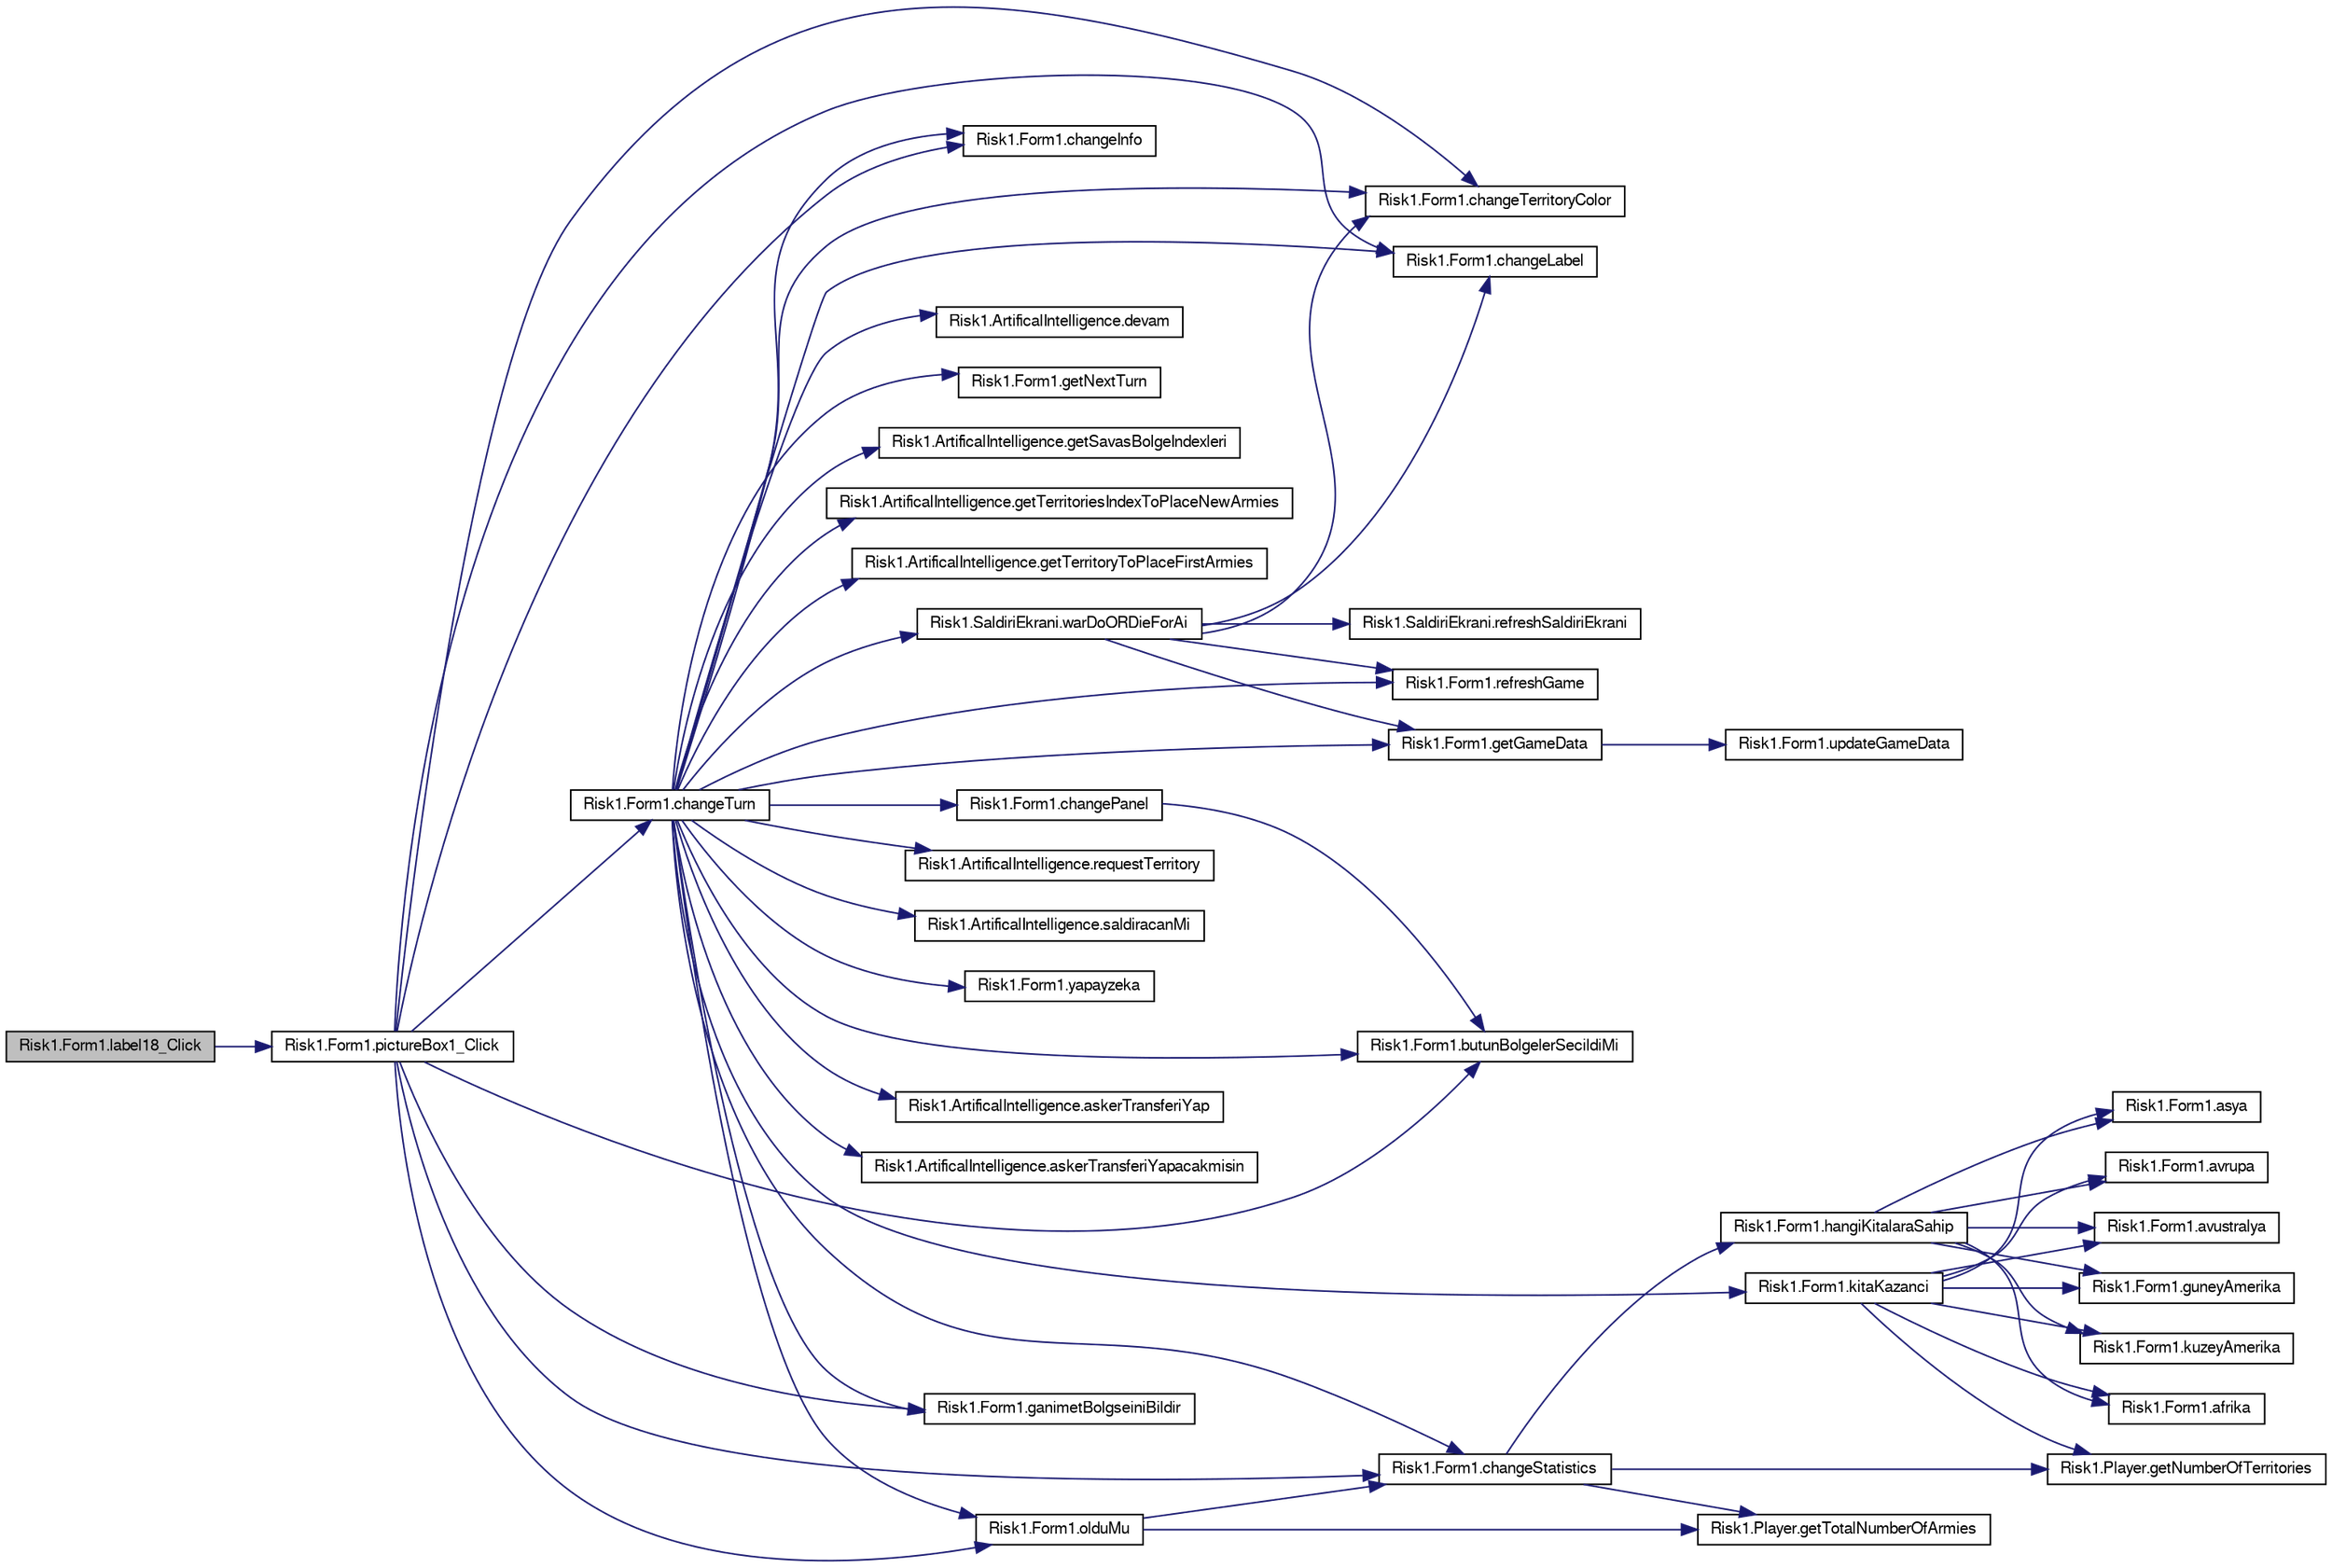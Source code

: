 digraph G
{
  bgcolor="transparent";
  edge [fontname="FreeSans",fontsize="10",labelfontname="FreeSans",labelfontsize="10"];
  node [fontname="FreeSans",fontsize="10",shape=record];
  rankdir="LR";
  Node1 [label="Risk1.Form1.label18_Click",height=0.2,width=0.4,color="black", fillcolor="grey75", style="filled" fontcolor="black"];
  Node1 -> Node2 [color="midnightblue",fontsize="10",style="solid",fontname="FreeSans"];
  Node2 [label="Risk1.Form1.pictureBox1_Click",height=0.2,width=0.4,color="black",URL="$classRisk1_1_1Form1.html#aefee05c8e80333207f348827ebd415df"];
  Node2 -> Node3 [color="midnightblue",fontsize="10",style="solid",fontname="FreeSans"];
  Node3 [label="Risk1.Form1.butunBolgelerSecildiMi",height=0.2,width=0.4,color="black",URL="$classRisk1_1_1Form1.html#aebf7a05b683ba17d5476d3a25697899d"];
  Node2 -> Node4 [color="midnightblue",fontsize="10",style="solid",fontname="FreeSans"];
  Node4 [label="Risk1.Form1.changeTerritoryColor",height=0.2,width=0.4,color="black",URL="$classRisk1_1_1Form1.html#aa203bf2cf556808029aa90fd2d6eb6e2"];
  Node2 -> Node5 [color="midnightblue",fontsize="10",style="solid",fontname="FreeSans"];
  Node5 [label="Risk1.Form1.changeInfo",height=0.2,width=0.4,color="black",URL="$classRisk1_1_1Form1.html#ab157731e0ce80c2de176f40344e48f3c"];
  Node2 -> Node6 [color="midnightblue",fontsize="10",style="solid",fontname="FreeSans"];
  Node6 [label="Risk1.Form1.changeTurn",height=0.2,width=0.4,color="black",URL="$classRisk1_1_1Form1.html#a018eea4103c89dab9ab61df7f8dd2e78"];
  Node6 -> Node7 [color="midnightblue",fontsize="10",style="solid",fontname="FreeSans"];
  Node7 [label="Risk1.ArtificalIntelligence.askerTransferiYap",height=0.2,width=0.4,color="black",URL="$classRisk1_1_1ArtificalIntelligence.html#aedf56a4b3a40f4d3e205698feb5d9cce"];
  Node6 -> Node8 [color="midnightblue",fontsize="10",style="solid",fontname="FreeSans"];
  Node8 [label="Risk1.ArtificalIntelligence.askerTransferiYapacakmisin",height=0.2,width=0.4,color="black",URL="$classRisk1_1_1ArtificalIntelligence.html#a0057340c0c30a7bb5160cc63cc3f22c7"];
  Node6 -> Node3 [color="midnightblue",fontsize="10",style="solid",fontname="FreeSans"];
  Node6 -> Node5 [color="midnightblue",fontsize="10",style="solid",fontname="FreeSans"];
  Node6 -> Node9 [color="midnightblue",fontsize="10",style="solid",fontname="FreeSans"];
  Node9 [label="Risk1.Form1.changeLabel",height=0.2,width=0.4,color="black",URL="$classRisk1_1_1Form1.html#a3c3980da047bdb83f50586a836375f61"];
  Node6 -> Node10 [color="midnightblue",fontsize="10",style="solid",fontname="FreeSans"];
  Node10 [label="Risk1.Form1.changePanel",height=0.2,width=0.4,color="black",URL="$classRisk1_1_1Form1.html#ab67166153c5c0244b55e82bcd6025660"];
  Node10 -> Node3 [color="midnightblue",fontsize="10",style="solid",fontname="FreeSans"];
  Node6 -> Node11 [color="midnightblue",fontsize="10",style="solid",fontname="FreeSans"];
  Node11 [label="Risk1.Form1.changeStatistics",height=0.2,width=0.4,color="black",URL="$classRisk1_1_1Form1.html#a231cf34d18e80a780b2b00f84f2f7da6"];
  Node11 -> Node12 [color="midnightblue",fontsize="10",style="solid",fontname="FreeSans"];
  Node12 [label="Risk1.Player.getNumberOfTerritories",height=0.2,width=0.4,color="black",URL="$classRisk1_1_1Player.html#a260cff01d1750dad6988aee12fb1ab52",tooltip="Oyuncunun toplam bölge sayısını döndürür."];
  Node11 -> Node13 [color="midnightblue",fontsize="10",style="solid",fontname="FreeSans"];
  Node13 [label="Risk1.Player.getTotalNumberOfArmies",height=0.2,width=0.4,color="black",URL="$classRisk1_1_1Player.html#a77adac00fc3d2b33decfad9cab38a505",tooltip="Oyuncunun toplam asker sayını döndürür."];
  Node11 -> Node14 [color="midnightblue",fontsize="10",style="solid",fontname="FreeSans"];
  Node14 [label="Risk1.Form1.hangiKitalaraSahip",height=0.2,width=0.4,color="black",URL="$classRisk1_1_1Form1.html#aad27c5edc2ea6a98809ac2ef30758d14"];
  Node14 -> Node15 [color="midnightblue",fontsize="10",style="solid",fontname="FreeSans"];
  Node15 [label="Risk1.Form1.afrika",height=0.2,width=0.4,color="black",URL="$classRisk1_1_1Form1.html#a1cbbe42bb3ce0201c8f993f0931ecc25"];
  Node14 -> Node16 [color="midnightblue",fontsize="10",style="solid",fontname="FreeSans"];
  Node16 [label="Risk1.Form1.asya",height=0.2,width=0.4,color="black",URL="$classRisk1_1_1Form1.html#aba2319fc88ba913295d1cbc779b68e56"];
  Node14 -> Node17 [color="midnightblue",fontsize="10",style="solid",fontname="FreeSans"];
  Node17 [label="Risk1.Form1.avrupa",height=0.2,width=0.4,color="black",URL="$classRisk1_1_1Form1.html#af0d9fdf1c1a1dea7b45550bcc3d8317b"];
  Node14 -> Node18 [color="midnightblue",fontsize="10",style="solid",fontname="FreeSans"];
  Node18 [label="Risk1.Form1.avustralya",height=0.2,width=0.4,color="black",URL="$classRisk1_1_1Form1.html#ad41c52a50800dd0ab3e3dd8d059a13d6"];
  Node14 -> Node19 [color="midnightblue",fontsize="10",style="solid",fontname="FreeSans"];
  Node19 [label="Risk1.Form1.guneyAmerika",height=0.2,width=0.4,color="black",URL="$classRisk1_1_1Form1.html#a04a9266d5445e1dd94af4453099262eb"];
  Node14 -> Node20 [color="midnightblue",fontsize="10",style="solid",fontname="FreeSans"];
  Node20 [label="Risk1.Form1.kuzeyAmerika",height=0.2,width=0.4,color="black",URL="$classRisk1_1_1Form1.html#ad61ae971ebb6b290df88f422d03cd553"];
  Node6 -> Node4 [color="midnightblue",fontsize="10",style="solid",fontname="FreeSans"];
  Node6 -> Node21 [color="midnightblue",fontsize="10",style="solid",fontname="FreeSans"];
  Node21 [label="Risk1.ArtificalIntelligence.devam",height=0.2,width=0.4,color="black",URL="$classRisk1_1_1ArtificalIntelligence.html#ab34a4c1580a36bb7cdcc626323c7ed61",tooltip="Kullanıcının hamle yapmaya devam edip etmeyeceğini belirler."];
  Node6 -> Node22 [color="midnightblue",fontsize="10",style="solid",fontname="FreeSans"];
  Node22 [label="Risk1.Form1.ganimetBolgseiniBildir",height=0.2,width=0.4,color="black",URL="$classRisk1_1_1Form1.html#affc40684bf52de63543a96f5ab42d0af"];
  Node6 -> Node23 [color="midnightblue",fontsize="10",style="solid",fontname="FreeSans"];
  Node23 [label="Risk1.Form1.getGameData",height=0.2,width=0.4,color="black",URL="$classRisk1_1_1Form1.html#a306ef5e5bbe40f5aabc6024746838f3d"];
  Node23 -> Node24 [color="midnightblue",fontsize="10",style="solid",fontname="FreeSans"];
  Node24 [label="Risk1.Form1.updateGameData",height=0.2,width=0.4,color="black",URL="$classRisk1_1_1Form1.html#a5f9d0553482c76ed6d4a4454d215a30a"];
  Node6 -> Node25 [color="midnightblue",fontsize="10",style="solid",fontname="FreeSans"];
  Node25 [label="Risk1.Form1.getNextTurn",height=0.2,width=0.4,color="black",URL="$classRisk1_1_1Form1.html#aed2b45d6ea4278fd8b24af8642a5732a"];
  Node6 -> Node26 [color="midnightblue",fontsize="10",style="solid",fontname="FreeSans"];
  Node26 [label="Risk1.ArtificalIntelligence.getSavasBolgeIndexleri",height=0.2,width=0.4,color="black",URL="$classRisk1_1_1ArtificalIntelligence.html#a838561a3aa7b4c9384ec3b39393de9bf",tooltip="Bu metod savaş yapılacak bolgelerin indexlerini belirlemek içindir."];
  Node6 -> Node27 [color="midnightblue",fontsize="10",style="solid",fontname="FreeSans"];
  Node27 [label="Risk1.ArtificalIntelligence.getTerritoriesIndexToPlaceNewArmies",height=0.2,width=0.4,color="black",URL="$classRisk1_1_1ArtificalIntelligence.html#a52220507f86de828310ce3e2caf8440a",tooltip="Oyuncu her turn&#39;de kazandığı yeni askerleri hangi bolgelere yerleştireceğini bu metod sayesinde belir..."];
  Node6 -> Node28 [color="midnightblue",fontsize="10",style="solid",fontname="FreeSans"];
  Node28 [label="Risk1.ArtificalIntelligence.getTerritoryToPlaceFirstArmies",height=0.2,width=0.4,color="black",URL="$classRisk1_1_1ArtificalIntelligence.html#a8edd0bf06ab79b5e29d0f8b9a575ed28",tooltip="İlk başta tüm oyunculara verilen ilk askerler dağıtılırken her oyuncuya tek tek askerlerini nereye ko..."];
  Node6 -> Node29 [color="midnightblue",fontsize="10",style="solid",fontname="FreeSans"];
  Node29 [label="Risk1.Form1.kitaKazanci",height=0.2,width=0.4,color="black",URL="$classRisk1_1_1Form1.html#a34c0581d500cc7314bd2d8a7f29da524"];
  Node29 -> Node15 [color="midnightblue",fontsize="10",style="solid",fontname="FreeSans"];
  Node29 -> Node16 [color="midnightblue",fontsize="10",style="solid",fontname="FreeSans"];
  Node29 -> Node17 [color="midnightblue",fontsize="10",style="solid",fontname="FreeSans"];
  Node29 -> Node18 [color="midnightblue",fontsize="10",style="solid",fontname="FreeSans"];
  Node29 -> Node12 [color="midnightblue",fontsize="10",style="solid",fontname="FreeSans"];
  Node29 -> Node19 [color="midnightblue",fontsize="10",style="solid",fontname="FreeSans"];
  Node29 -> Node20 [color="midnightblue",fontsize="10",style="solid",fontname="FreeSans"];
  Node6 -> Node30 [color="midnightblue",fontsize="10",style="solid",fontname="FreeSans"];
  Node30 [label="Risk1.Form1.olduMu",height=0.2,width=0.4,color="black",URL="$classRisk1_1_1Form1.html#a3ea2efd9ee250aab2d1efdc6368b32a7"];
  Node30 -> Node13 [color="midnightblue",fontsize="10",style="solid",fontname="FreeSans"];
  Node30 -> Node11 [color="midnightblue",fontsize="10",style="solid",fontname="FreeSans"];
  Node6 -> Node31 [color="midnightblue",fontsize="10",style="solid",fontname="FreeSans"];
  Node31 [label="Risk1.Form1.refreshGame",height=0.2,width=0.4,color="black",URL="$classRisk1_1_1Form1.html#a207f03f821474907153b623b676fe7b1"];
  Node6 -> Node32 [color="midnightblue",fontsize="10",style="solid",fontname="FreeSans"];
  Node32 [label="Risk1.ArtificalIntelligence.requestTerritory",height=0.2,width=0.4,color="black",URL="$classRisk1_1_1ArtificalIntelligence.html#ae102afcd81cd18946e9dbfeb26a39ee9",tooltip="Bu metod bölgeler seçilirken istenen bolgenin indexini dondurmektedir."];
  Node6 -> Node33 [color="midnightblue",fontsize="10",style="solid",fontname="FreeSans"];
  Node33 [label="Risk1.ArtificalIntelligence.saldiracanMi",height=0.2,width=0.4,color="black",URL="$classRisk1_1_1ArtificalIntelligence.html#afabe12befd86daf7b946c2e863f1de6c",tooltip="Bu metod kullanıcının saldırı yapmak isteyip istemediğini belirler."];
  Node6 -> Node34 [color="midnightblue",fontsize="10",style="solid",fontname="FreeSans"];
  Node34 [label="Risk1.SaldiriEkrani.warDoORDieForAi",height=0.2,width=0.4,color="black",URL="$classRisk1_1_1SaldiriEkrani.html#abf5f5722a078df9b3ad893acd93c2806"];
  Node34 -> Node9 [color="midnightblue",fontsize="10",style="solid",fontname="FreeSans"];
  Node34 -> Node23 [color="midnightblue",fontsize="10",style="solid",fontname="FreeSans"];
  Node34 -> Node4 [color="midnightblue",fontsize="10",style="solid",fontname="FreeSans"];
  Node34 -> Node35 [color="midnightblue",fontsize="10",style="solid",fontname="FreeSans"];
  Node35 [label="Risk1.SaldiriEkrani.refreshSaldiriEkrani",height=0.2,width=0.4,color="black",URL="$classRisk1_1_1SaldiriEkrani.html#a72e0cde0677e9a86f4f86dfce27dfe0c"];
  Node34 -> Node31 [color="midnightblue",fontsize="10",style="solid",fontname="FreeSans"];
  Node6 -> Node36 [color="midnightblue",fontsize="10",style="solid",fontname="FreeSans"];
  Node36 [label="Risk1.Form1.yapayzeka",height=0.2,width=0.4,color="black",URL="$classRisk1_1_1Form1.html#a570531e328643c46bc5ae90dc5bcff70"];
  Node2 -> Node9 [color="midnightblue",fontsize="10",style="solid",fontname="FreeSans"];
  Node2 -> Node22 [color="midnightblue",fontsize="10",style="solid",fontname="FreeSans"];
  Node2 -> Node30 [color="midnightblue",fontsize="10",style="solid",fontname="FreeSans"];
  Node2 -> Node11 [color="midnightblue",fontsize="10",style="solid",fontname="FreeSans"];
}
